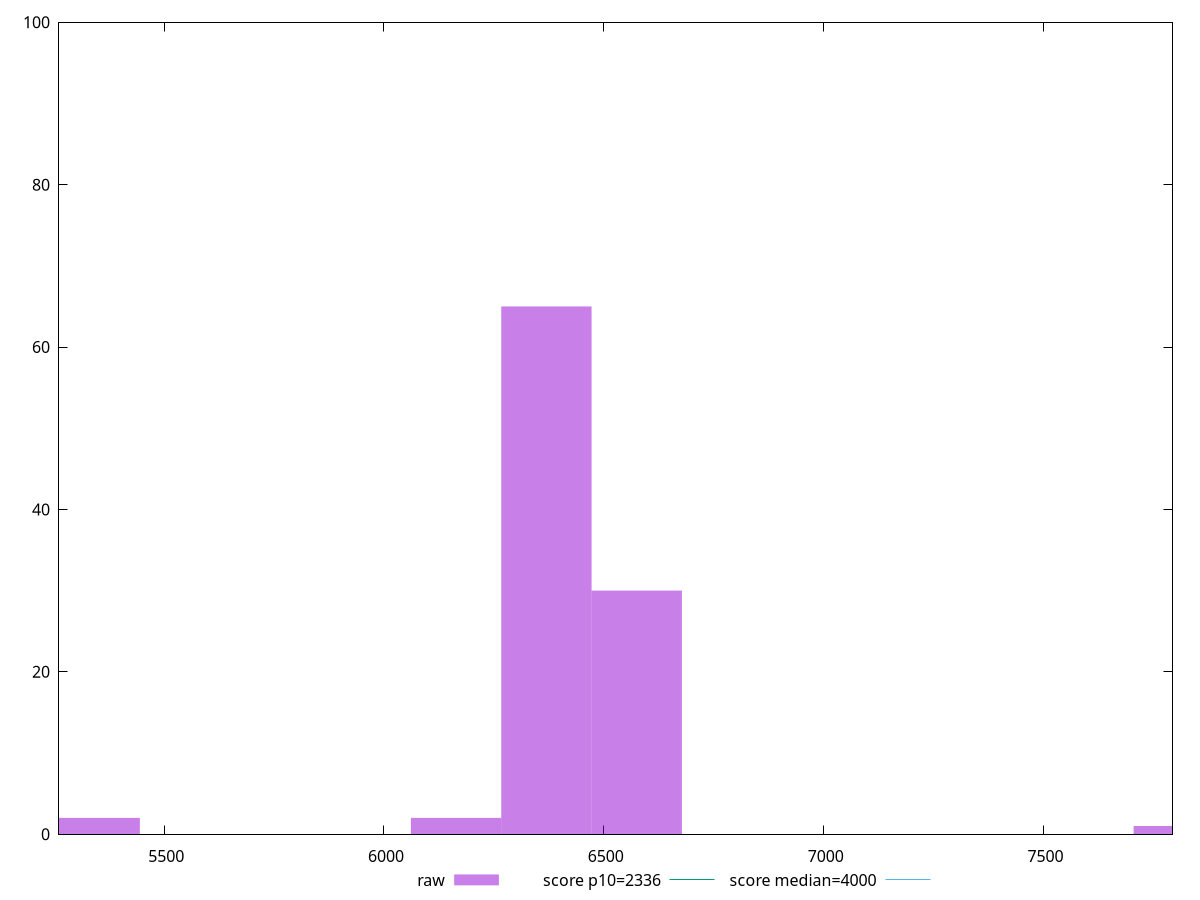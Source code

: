 reset

$raw <<EOF
5342.087482898152 2
7807.666321158838 1
6369.411998840105 65
6163.947095651714 2
6574.876902028495 30
EOF

set key outside below
set boxwidth 205.46490318839048
set xrange [5260.916699999999:7793.315999999999]
set yrange [0:100]
set trange [0:100]
set style fill transparent solid 0.5 noborder

set parametric
set terminal svg size 640, 490 enhanced background rgb 'white'
set output "reports/report_00032_2021-02-25T10-28-15.087Z/first-meaningful-paint/samples/astro/raw/histogram.svg"

plot $raw title "raw" with boxes, \
     2336,t title "score p10=2336", \
     4000,t title "score median=4000"

reset
